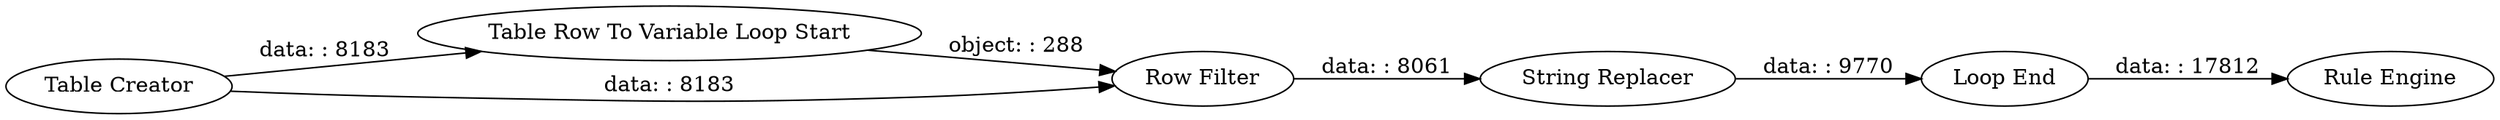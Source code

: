 digraph {
	"1156285675456436801_6" [label="Rule Engine"]
	"1156285675456436801_4" [label="Loop End"]
	"1156285675456436801_2" [label="Table Row To Variable Loop Start"]
	"1156285675456436801_5" [label="Row Filter"]
	"1156285675456436801_3" [label="String Replacer"]
	"1156285675456436801_1" [label="Table Creator"]
	"1156285675456436801_2" -> "1156285675456436801_5" [label="object: : 288"]
	"1156285675456436801_3" -> "1156285675456436801_4" [label="data: : 9770"]
	"1156285675456436801_4" -> "1156285675456436801_6" [label="data: : 17812"]
	"1156285675456436801_1" -> "1156285675456436801_2" [label="data: : 8183"]
	"1156285675456436801_5" -> "1156285675456436801_3" [label="data: : 8061"]
	"1156285675456436801_1" -> "1156285675456436801_5" [label="data: : 8183"]
	rankdir=LR
}
